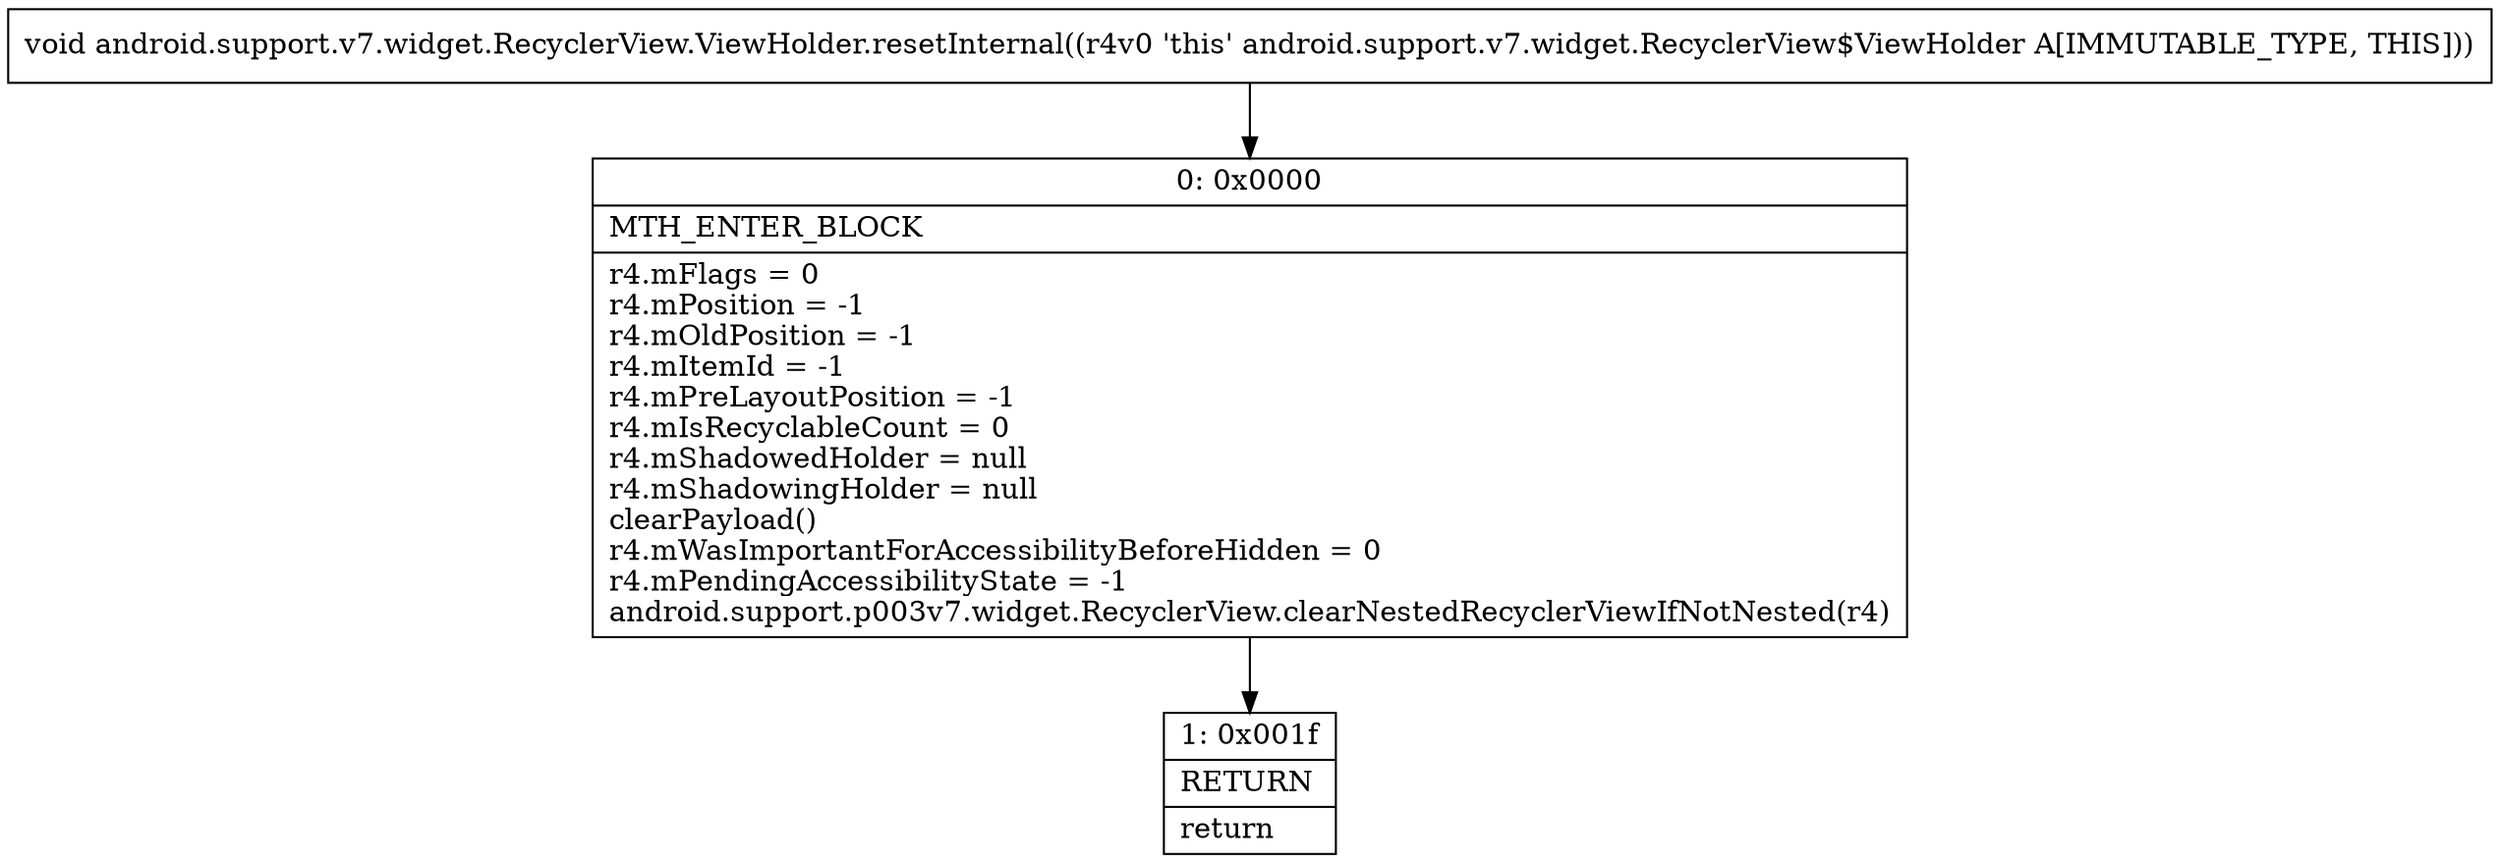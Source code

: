 digraph "CFG forandroid.support.v7.widget.RecyclerView.ViewHolder.resetInternal()V" {
Node_0 [shape=record,label="{0\:\ 0x0000|MTH_ENTER_BLOCK\l|r4.mFlags = 0\lr4.mPosition = \-1\lr4.mOldPosition = \-1\lr4.mItemId = \-1\lr4.mPreLayoutPosition = \-1\lr4.mIsRecyclableCount = 0\lr4.mShadowedHolder = null\lr4.mShadowingHolder = null\lclearPayload()\lr4.mWasImportantForAccessibilityBeforeHidden = 0\lr4.mPendingAccessibilityState = \-1\landroid.support.p003v7.widget.RecyclerView.clearNestedRecyclerViewIfNotNested(r4)\l}"];
Node_1 [shape=record,label="{1\:\ 0x001f|RETURN\l|return\l}"];
MethodNode[shape=record,label="{void android.support.v7.widget.RecyclerView.ViewHolder.resetInternal((r4v0 'this' android.support.v7.widget.RecyclerView$ViewHolder A[IMMUTABLE_TYPE, THIS])) }"];
MethodNode -> Node_0;
Node_0 -> Node_1;
}

